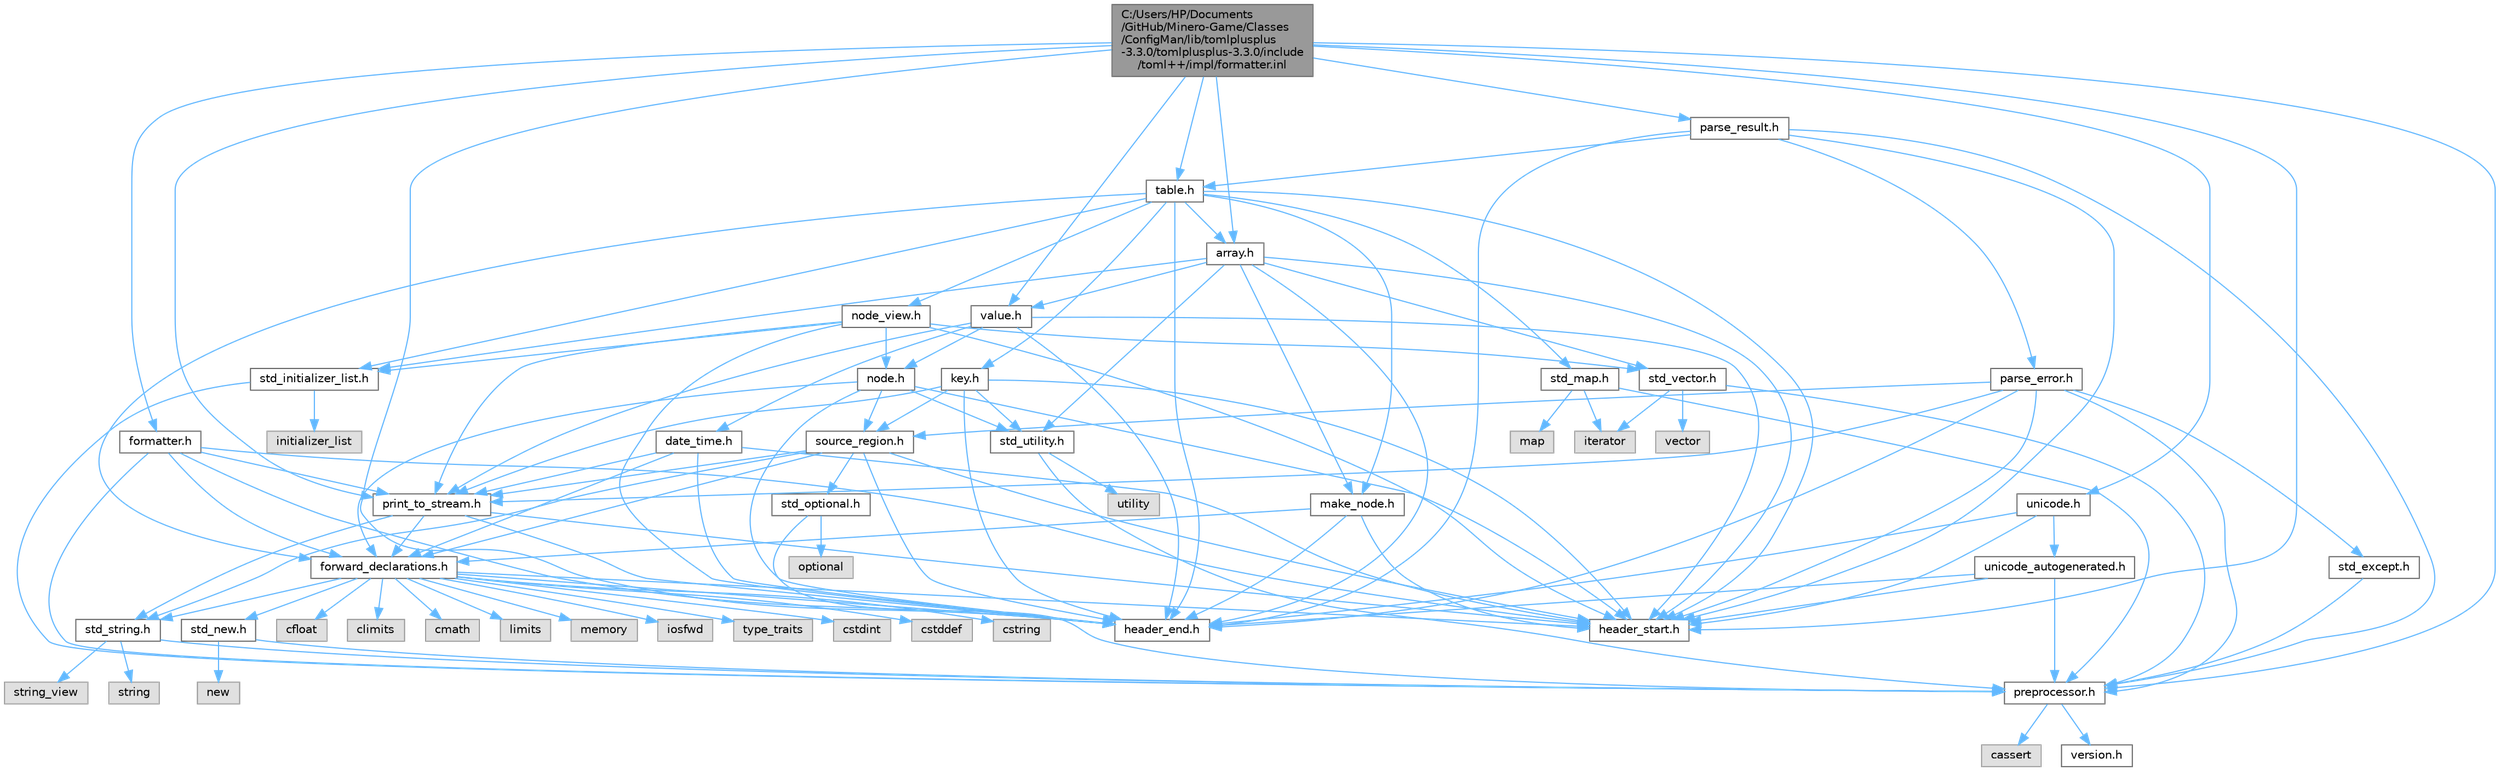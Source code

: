 digraph "C:/Users/HP/Documents/GitHub/Minero-Game/Classes/ConfigMan/lib/tomlplusplus-3.3.0/tomlplusplus-3.3.0/include/toml++/impl/formatter.inl"
{
 // LATEX_PDF_SIZE
  bgcolor="transparent";
  edge [fontname=Helvetica,fontsize=10,labelfontname=Helvetica,labelfontsize=10];
  node [fontname=Helvetica,fontsize=10,shape=box,height=0.2,width=0.4];
  Node1 [id="Node000001",label="C:/Users/HP/Documents\l/GitHub/Minero-Game/Classes\l/ConfigMan/lib/tomlplusplus\l-3.3.0/tomlplusplus-3.3.0/include\l/toml++/impl/formatter.inl",height=0.2,width=0.4,color="gray40", fillcolor="grey60", style="filled", fontcolor="black",tooltip=" "];
  Node1 -> Node2 [id="edge241_Node000001_Node000002",color="steelblue1",style="solid",tooltip=" "];
  Node2 [id="Node000002",label="preprocessor.h",height=0.2,width=0.4,color="grey40", fillcolor="white", style="filled",URL="$preprocessor_8h.html",tooltip=" "];
  Node2 -> Node3 [id="edge242_Node000002_Node000003",color="steelblue1",style="solid",tooltip=" "];
  Node3 [id="Node000003",label="cassert",height=0.2,width=0.4,color="grey60", fillcolor="#E0E0E0", style="filled",tooltip=" "];
  Node2 -> Node4 [id="edge243_Node000002_Node000004",color="steelblue1",style="solid",tooltip=" "];
  Node4 [id="Node000004",label="version.h",height=0.2,width=0.4,color="grey40", fillcolor="white", style="filled",URL="$version_8h.html",tooltip=" "];
  Node1 -> Node5 [id="edge244_Node000001_Node000005",color="steelblue1",style="solid",tooltip=" "];
  Node5 [id="Node000005",label="formatter.h",height=0.2,width=0.4,color="grey40", fillcolor="white", style="filled",URL="$_classes_2_config_man_2lib_2tomlplusplus-3_83_80_2tomlplusplus-3_83_80_2include_2toml_09_09_2impl_2formatter_8h.html",tooltip=" "];
  Node5 -> Node2 [id="edge245_Node000005_Node000002",color="steelblue1",style="solid",tooltip=" "];
  Node5 -> Node6 [id="edge246_Node000005_Node000006",color="steelblue1",style="solid",tooltip=" "];
  Node6 [id="Node000006",label="forward_declarations.h",height=0.2,width=0.4,color="grey40", fillcolor="white", style="filled",URL="$forward__declarations_8h.html",tooltip=" "];
  Node6 -> Node7 [id="edge247_Node000006_Node000007",color="steelblue1",style="solid",tooltip=" "];
  Node7 [id="Node000007",label="std_string.h",height=0.2,width=0.4,color="grey40", fillcolor="white", style="filled",URL="$std__string_8h.html",tooltip=" "];
  Node7 -> Node2 [id="edge248_Node000007_Node000002",color="steelblue1",style="solid",tooltip=" "];
  Node7 -> Node8 [id="edge249_Node000007_Node000008",color="steelblue1",style="solid",tooltip=" "];
  Node8 [id="Node000008",label="string_view",height=0.2,width=0.4,color="grey60", fillcolor="#E0E0E0", style="filled",tooltip=" "];
  Node7 -> Node9 [id="edge250_Node000007_Node000009",color="steelblue1",style="solid",tooltip=" "];
  Node9 [id="Node000009",label="string",height=0.2,width=0.4,color="grey60", fillcolor="#E0E0E0", style="filled",tooltip=" "];
  Node6 -> Node10 [id="edge251_Node000006_Node000010",color="steelblue1",style="solid",tooltip=" "];
  Node10 [id="Node000010",label="std_new.h",height=0.2,width=0.4,color="grey40", fillcolor="white", style="filled",URL="$std__new_8h.html",tooltip=" "];
  Node10 -> Node2 [id="edge252_Node000010_Node000002",color="steelblue1",style="solid",tooltip=" "];
  Node10 -> Node11 [id="edge253_Node000010_Node000011",color="steelblue1",style="solid",tooltip=" "];
  Node11 [id="Node000011",label="new",height=0.2,width=0.4,color="grey60", fillcolor="#E0E0E0", style="filled",tooltip=" "];
  Node6 -> Node12 [id="edge254_Node000006_Node000012",color="steelblue1",style="solid",tooltip=" "];
  Node12 [id="Node000012",label="cstdint",height=0.2,width=0.4,color="grey60", fillcolor="#E0E0E0", style="filled",tooltip=" "];
  Node6 -> Node13 [id="edge255_Node000006_Node000013",color="steelblue1",style="solid",tooltip=" "];
  Node13 [id="Node000013",label="cstddef",height=0.2,width=0.4,color="grey60", fillcolor="#E0E0E0", style="filled",tooltip=" "];
  Node6 -> Node14 [id="edge256_Node000006_Node000014",color="steelblue1",style="solid",tooltip=" "];
  Node14 [id="Node000014",label="cstring",height=0.2,width=0.4,color="grey60", fillcolor="#E0E0E0", style="filled",tooltip=" "];
  Node6 -> Node15 [id="edge257_Node000006_Node000015",color="steelblue1",style="solid",tooltip=" "];
  Node15 [id="Node000015",label="cfloat",height=0.2,width=0.4,color="grey60", fillcolor="#E0E0E0", style="filled",tooltip=" "];
  Node6 -> Node16 [id="edge258_Node000006_Node000016",color="steelblue1",style="solid",tooltip=" "];
  Node16 [id="Node000016",label="climits",height=0.2,width=0.4,color="grey60", fillcolor="#E0E0E0", style="filled",tooltip=" "];
  Node6 -> Node17 [id="edge259_Node000006_Node000017",color="steelblue1",style="solid",tooltip=" "];
  Node17 [id="Node000017",label="cmath",height=0.2,width=0.4,color="grey60", fillcolor="#E0E0E0", style="filled",tooltip=" "];
  Node6 -> Node18 [id="edge260_Node000006_Node000018",color="steelblue1",style="solid",tooltip=" "];
  Node18 [id="Node000018",label="limits",height=0.2,width=0.4,color="grey60", fillcolor="#E0E0E0", style="filled",tooltip=" "];
  Node6 -> Node19 [id="edge261_Node000006_Node000019",color="steelblue1",style="solid",tooltip=" "];
  Node19 [id="Node000019",label="memory",height=0.2,width=0.4,color="grey60", fillcolor="#E0E0E0", style="filled",tooltip=" "];
  Node6 -> Node20 [id="edge262_Node000006_Node000020",color="steelblue1",style="solid",tooltip=" "];
  Node20 [id="Node000020",label="iosfwd",height=0.2,width=0.4,color="grey60", fillcolor="#E0E0E0", style="filled",tooltip=" "];
  Node6 -> Node21 [id="edge263_Node000006_Node000021",color="steelblue1",style="solid",tooltip=" "];
  Node21 [id="Node000021",label="type_traits",height=0.2,width=0.4,color="grey60", fillcolor="#E0E0E0", style="filled",tooltip=" "];
  Node6 -> Node22 [id="edge264_Node000006_Node000022",color="steelblue1",style="solid",tooltip=" "];
  Node22 [id="Node000022",label="header_start.h",height=0.2,width=0.4,color="grey40", fillcolor="white", style="filled",URL="$header__start_8h.html",tooltip=" "];
  Node6 -> Node23 [id="edge265_Node000006_Node000023",color="steelblue1",style="solid",tooltip=" "];
  Node23 [id="Node000023",label="header_end.h",height=0.2,width=0.4,color="grey40", fillcolor="white", style="filled",URL="$header__end_8h.html",tooltip=" "];
  Node5 -> Node24 [id="edge266_Node000005_Node000024",color="steelblue1",style="solid",tooltip=" "];
  Node24 [id="Node000024",label="print_to_stream.h",height=0.2,width=0.4,color="grey40", fillcolor="white", style="filled",URL="$print__to__stream_8h.html",tooltip=" "];
  Node24 -> Node7 [id="edge267_Node000024_Node000007",color="steelblue1",style="solid",tooltip=" "];
  Node24 -> Node6 [id="edge268_Node000024_Node000006",color="steelblue1",style="solid",tooltip=" "];
  Node24 -> Node22 [id="edge269_Node000024_Node000022",color="steelblue1",style="solid",tooltip=" "];
  Node24 -> Node23 [id="edge270_Node000024_Node000023",color="steelblue1",style="solid",tooltip=" "];
  Node5 -> Node22 [id="edge271_Node000005_Node000022",color="steelblue1",style="solid",tooltip=" "];
  Node5 -> Node23 [id="edge272_Node000005_Node000023",color="steelblue1",style="solid",tooltip=" "];
  Node1 -> Node24 [id="edge273_Node000001_Node000024",color="steelblue1",style="solid",tooltip=" "];
  Node1 -> Node25 [id="edge274_Node000001_Node000025",color="steelblue1",style="solid",tooltip=" "];
  Node25 [id="Node000025",label="value.h",height=0.2,width=0.4,color="grey40", fillcolor="white", style="filled",URL="$value_8h.html",tooltip=" "];
  Node25 -> Node26 [id="edge275_Node000025_Node000026",color="steelblue1",style="solid",tooltip=" "];
  Node26 [id="Node000026",label="date_time.h",height=0.2,width=0.4,color="grey40", fillcolor="white", style="filled",URL="$date__time_8h.html",tooltip=" "];
  Node26 -> Node6 [id="edge276_Node000026_Node000006",color="steelblue1",style="solid",tooltip=" "];
  Node26 -> Node24 [id="edge277_Node000026_Node000024",color="steelblue1",style="solid",tooltip=" "];
  Node26 -> Node22 [id="edge278_Node000026_Node000022",color="steelblue1",style="solid",tooltip=" "];
  Node26 -> Node23 [id="edge279_Node000026_Node000023",color="steelblue1",style="solid",tooltip=" "];
  Node25 -> Node27 [id="edge280_Node000025_Node000027",color="steelblue1",style="solid",tooltip=" "];
  Node27 [id="Node000027",label="node.h",height=0.2,width=0.4,color="grey40", fillcolor="white", style="filled",URL="$node_8h.html",tooltip=" "];
  Node27 -> Node28 [id="edge281_Node000027_Node000028",color="steelblue1",style="solid",tooltip=" "];
  Node28 [id="Node000028",label="std_utility.h",height=0.2,width=0.4,color="grey40", fillcolor="white", style="filled",URL="$std__utility_8h.html",tooltip=" "];
  Node28 -> Node2 [id="edge282_Node000028_Node000002",color="steelblue1",style="solid",tooltip=" "];
  Node28 -> Node29 [id="edge283_Node000028_Node000029",color="steelblue1",style="solid",tooltip=" "];
  Node29 [id="Node000029",label="utility",height=0.2,width=0.4,color="grey60", fillcolor="#E0E0E0", style="filled",tooltip=" "];
  Node27 -> Node6 [id="edge284_Node000027_Node000006",color="steelblue1",style="solid",tooltip=" "];
  Node27 -> Node30 [id="edge285_Node000027_Node000030",color="steelblue1",style="solid",tooltip=" "];
  Node30 [id="Node000030",label="source_region.h",height=0.2,width=0.4,color="grey40", fillcolor="white", style="filled",URL="$source__region_8h.html",tooltip=" "];
  Node30 -> Node31 [id="edge286_Node000030_Node000031",color="steelblue1",style="solid",tooltip=" "];
  Node31 [id="Node000031",label="std_optional.h",height=0.2,width=0.4,color="grey40", fillcolor="white", style="filled",URL="$std__optional_8h.html",tooltip=" "];
  Node31 -> Node2 [id="edge287_Node000031_Node000002",color="steelblue1",style="solid",tooltip=" "];
  Node31 -> Node32 [id="edge288_Node000031_Node000032",color="steelblue1",style="solid",tooltip=" "];
  Node32 [id="Node000032",label="optional",height=0.2,width=0.4,color="grey60", fillcolor="#E0E0E0", style="filled",tooltip=" "];
  Node30 -> Node7 [id="edge289_Node000030_Node000007",color="steelblue1",style="solid",tooltip=" "];
  Node30 -> Node6 [id="edge290_Node000030_Node000006",color="steelblue1",style="solid",tooltip=" "];
  Node30 -> Node24 [id="edge291_Node000030_Node000024",color="steelblue1",style="solid",tooltip=" "];
  Node30 -> Node22 [id="edge292_Node000030_Node000022",color="steelblue1",style="solid",tooltip=" "];
  Node30 -> Node23 [id="edge293_Node000030_Node000023",color="steelblue1",style="solid",tooltip=" "];
  Node27 -> Node22 [id="edge294_Node000027_Node000022",color="steelblue1",style="solid",tooltip=" "];
  Node27 -> Node23 [id="edge295_Node000027_Node000023",color="steelblue1",style="solid",tooltip=" "];
  Node25 -> Node24 [id="edge296_Node000025_Node000024",color="steelblue1",style="solid",tooltip=" "];
  Node25 -> Node22 [id="edge297_Node000025_Node000022",color="steelblue1",style="solid",tooltip=" "];
  Node25 -> Node23 [id="edge298_Node000025_Node000023",color="steelblue1",style="solid",tooltip=" "];
  Node1 -> Node33 [id="edge299_Node000001_Node000033",color="steelblue1",style="solid",tooltip=" "];
  Node33 [id="Node000033",label="table.h",height=0.2,width=0.4,color="grey40", fillcolor="white", style="filled",URL="$table_8h.html",tooltip=" "];
  Node33 -> Node6 [id="edge300_Node000033_Node000006",color="steelblue1",style="solid",tooltip=" "];
  Node33 -> Node34 [id="edge301_Node000033_Node000034",color="steelblue1",style="solid",tooltip=" "];
  Node34 [id="Node000034",label="std_map.h",height=0.2,width=0.4,color="grey40", fillcolor="white", style="filled",URL="$std__map_8h.html",tooltip=" "];
  Node34 -> Node2 [id="edge302_Node000034_Node000002",color="steelblue1",style="solid",tooltip=" "];
  Node34 -> Node35 [id="edge303_Node000034_Node000035",color="steelblue1",style="solid",tooltip=" "];
  Node35 [id="Node000035",label="map",height=0.2,width=0.4,color="grey60", fillcolor="#E0E0E0", style="filled",tooltip=" "];
  Node34 -> Node36 [id="edge304_Node000034_Node000036",color="steelblue1",style="solid",tooltip=" "];
  Node36 [id="Node000036",label="iterator",height=0.2,width=0.4,color="grey60", fillcolor="#E0E0E0", style="filled",tooltip=" "];
  Node33 -> Node37 [id="edge305_Node000033_Node000037",color="steelblue1",style="solid",tooltip=" "];
  Node37 [id="Node000037",label="std_initializer_list.h",height=0.2,width=0.4,color="grey40", fillcolor="white", style="filled",URL="$std__initializer__list_8h.html",tooltip=" "];
  Node37 -> Node2 [id="edge306_Node000037_Node000002",color="steelblue1",style="solid",tooltip=" "];
  Node37 -> Node38 [id="edge307_Node000037_Node000038",color="steelblue1",style="solid",tooltip=" "];
  Node38 [id="Node000038",label="initializer_list",height=0.2,width=0.4,color="grey60", fillcolor="#E0E0E0", style="filled",tooltip=" "];
  Node33 -> Node39 [id="edge308_Node000033_Node000039",color="steelblue1",style="solid",tooltip=" "];
  Node39 [id="Node000039",label="array.h",height=0.2,width=0.4,color="grey40", fillcolor="white", style="filled",URL="$array_8h.html",tooltip=" "];
  Node39 -> Node28 [id="edge309_Node000039_Node000028",color="steelblue1",style="solid",tooltip=" "];
  Node39 -> Node40 [id="edge310_Node000039_Node000040",color="steelblue1",style="solid",tooltip=" "];
  Node40 [id="Node000040",label="std_vector.h",height=0.2,width=0.4,color="grey40", fillcolor="white", style="filled",URL="$std__vector_8h.html",tooltip=" "];
  Node40 -> Node2 [id="edge311_Node000040_Node000002",color="steelblue1",style="solid",tooltip=" "];
  Node40 -> Node41 [id="edge312_Node000040_Node000041",color="steelblue1",style="solid",tooltip=" "];
  Node41 [id="Node000041",label="vector",height=0.2,width=0.4,color="grey60", fillcolor="#E0E0E0", style="filled",tooltip=" "];
  Node40 -> Node36 [id="edge313_Node000040_Node000036",color="steelblue1",style="solid",tooltip=" "];
  Node39 -> Node37 [id="edge314_Node000039_Node000037",color="steelblue1",style="solid",tooltip=" "];
  Node39 -> Node25 [id="edge315_Node000039_Node000025",color="steelblue1",style="solid",tooltip=" "];
  Node39 -> Node42 [id="edge316_Node000039_Node000042",color="steelblue1",style="solid",tooltip=" "];
  Node42 [id="Node000042",label="make_node.h",height=0.2,width=0.4,color="grey40", fillcolor="white", style="filled",URL="$make__node_8h.html",tooltip=" "];
  Node42 -> Node6 [id="edge317_Node000042_Node000006",color="steelblue1",style="solid",tooltip=" "];
  Node42 -> Node22 [id="edge318_Node000042_Node000022",color="steelblue1",style="solid",tooltip=" "];
  Node42 -> Node23 [id="edge319_Node000042_Node000023",color="steelblue1",style="solid",tooltip=" "];
  Node39 -> Node22 [id="edge320_Node000039_Node000022",color="steelblue1",style="solid",tooltip=" "];
  Node39 -> Node23 [id="edge321_Node000039_Node000023",color="steelblue1",style="solid",tooltip=" "];
  Node33 -> Node42 [id="edge322_Node000033_Node000042",color="steelblue1",style="solid",tooltip=" "];
  Node33 -> Node43 [id="edge323_Node000033_Node000043",color="steelblue1",style="solid",tooltip=" "];
  Node43 [id="Node000043",label="node_view.h",height=0.2,width=0.4,color="grey40", fillcolor="white", style="filled",URL="$node__view_8h.html",tooltip=" "];
  Node43 -> Node40 [id="edge324_Node000043_Node000040",color="steelblue1",style="solid",tooltip=" "];
  Node43 -> Node37 [id="edge325_Node000043_Node000037",color="steelblue1",style="solid",tooltip=" "];
  Node43 -> Node24 [id="edge326_Node000043_Node000024",color="steelblue1",style="solid",tooltip=" "];
  Node43 -> Node27 [id="edge327_Node000043_Node000027",color="steelblue1",style="solid",tooltip=" "];
  Node43 -> Node22 [id="edge328_Node000043_Node000022",color="steelblue1",style="solid",tooltip=" "];
  Node43 -> Node23 [id="edge329_Node000043_Node000023",color="steelblue1",style="solid",tooltip=" "];
  Node33 -> Node44 [id="edge330_Node000033_Node000044",color="steelblue1",style="solid",tooltip=" "];
  Node44 [id="Node000044",label="key.h",height=0.2,width=0.4,color="grey40", fillcolor="white", style="filled",URL="$key_8h.html",tooltip=" "];
  Node44 -> Node30 [id="edge331_Node000044_Node000030",color="steelblue1",style="solid",tooltip=" "];
  Node44 -> Node28 [id="edge332_Node000044_Node000028",color="steelblue1",style="solid",tooltip=" "];
  Node44 -> Node24 [id="edge333_Node000044_Node000024",color="steelblue1",style="solid",tooltip=" "];
  Node44 -> Node22 [id="edge334_Node000044_Node000022",color="steelblue1",style="solid",tooltip=" "];
  Node44 -> Node23 [id="edge335_Node000044_Node000023",color="steelblue1",style="solid",tooltip=" "];
  Node33 -> Node22 [id="edge336_Node000033_Node000022",color="steelblue1",style="solid",tooltip=" "];
  Node33 -> Node23 [id="edge337_Node000033_Node000023",color="steelblue1",style="solid",tooltip=" "];
  Node1 -> Node39 [id="edge338_Node000001_Node000039",color="steelblue1",style="solid",tooltip=" "];
  Node1 -> Node45 [id="edge339_Node000001_Node000045",color="steelblue1",style="solid",tooltip=" "];
  Node45 [id="Node000045",label="unicode.h",height=0.2,width=0.4,color="grey40", fillcolor="white", style="filled",URL="$unicode_8h.html",tooltip=" "];
  Node45 -> Node46 [id="edge340_Node000045_Node000046",color="steelblue1",style="solid",tooltip=" "];
  Node46 [id="Node000046",label="unicode_autogenerated.h",height=0.2,width=0.4,color="grey40", fillcolor="white", style="filled",URL="$unicode__autogenerated_8h.html",tooltip=" "];
  Node46 -> Node2 [id="edge341_Node000046_Node000002",color="steelblue1",style="solid",tooltip=" "];
  Node46 -> Node22 [id="edge342_Node000046_Node000022",color="steelblue1",style="solid",tooltip=" "];
  Node46 -> Node23 [id="edge343_Node000046_Node000023",color="steelblue1",style="solid",tooltip=" "];
  Node45 -> Node22 [id="edge344_Node000045_Node000022",color="steelblue1",style="solid",tooltip=" "];
  Node45 -> Node23 [id="edge345_Node000045_Node000023",color="steelblue1",style="solid",tooltip=" "];
  Node1 -> Node47 [id="edge346_Node000001_Node000047",color="steelblue1",style="solid",tooltip=" "];
  Node47 [id="Node000047",label="parse_result.h",height=0.2,width=0.4,color="grey40", fillcolor="white", style="filled",URL="$parse__result_8h.html",tooltip=" "];
  Node47 -> Node2 [id="edge347_Node000047_Node000002",color="steelblue1",style="solid",tooltip=" "];
  Node47 -> Node33 [id="edge348_Node000047_Node000033",color="steelblue1",style="solid",tooltip=" "];
  Node47 -> Node48 [id="edge349_Node000047_Node000048",color="steelblue1",style="solid",tooltip=" "];
  Node48 [id="Node000048",label="parse_error.h",height=0.2,width=0.4,color="grey40", fillcolor="white", style="filled",URL="$parse__error_8h.html",tooltip=" "];
  Node48 -> Node2 [id="edge350_Node000048_Node000002",color="steelblue1",style="solid",tooltip=" "];
  Node48 -> Node49 [id="edge351_Node000048_Node000049",color="steelblue1",style="solid",tooltip=" "];
  Node49 [id="Node000049",label="std_except.h",height=0.2,width=0.4,color="grey40", fillcolor="white", style="filled",URL="$std__except_8h.html",tooltip=" "];
  Node49 -> Node2 [id="edge352_Node000049_Node000002",color="steelblue1",style="solid",tooltip=" "];
  Node48 -> Node30 [id="edge353_Node000048_Node000030",color="steelblue1",style="solid",tooltip=" "];
  Node48 -> Node24 [id="edge354_Node000048_Node000024",color="steelblue1",style="solid",tooltip=" "];
  Node48 -> Node22 [id="edge355_Node000048_Node000022",color="steelblue1",style="solid",tooltip=" "];
  Node48 -> Node23 [id="edge356_Node000048_Node000023",color="steelblue1",style="solid",tooltip=" "];
  Node47 -> Node22 [id="edge357_Node000047_Node000022",color="steelblue1",style="solid",tooltip=" "];
  Node47 -> Node23 [id="edge358_Node000047_Node000023",color="steelblue1",style="solid",tooltip=" "];
  Node1 -> Node22 [id="edge359_Node000001_Node000022",color="steelblue1",style="solid",tooltip=" "];
  Node1 -> Node23 [id="edge360_Node000001_Node000023",color="steelblue1",style="solid",tooltip=" "];
}
